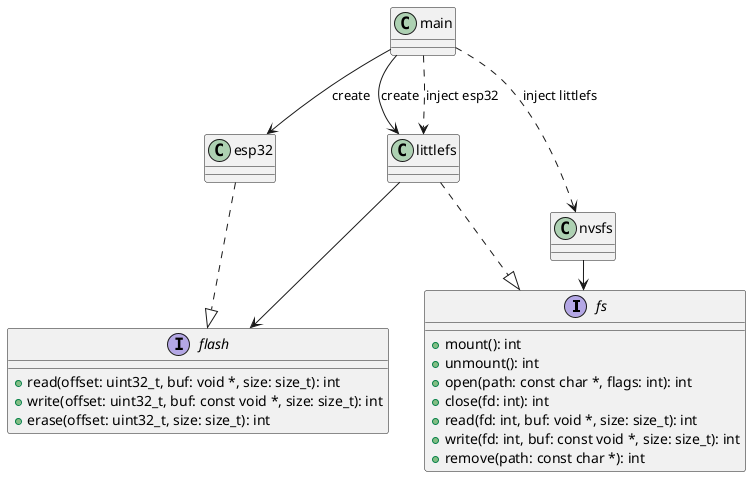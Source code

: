 @startuml
interface fs {
    +mount(): int
    +unmount(): int
    +open(path: const char *, flags: int): int
    +close(fd: int): int
    +read(fd: int, buf: void *, size: size_t): int
    +write(fd: int, buf: const void *, size: size_t): int
    +remove(path: const char *): int
}
interface flash {
    +read(offset: uint32_t, buf: void *, size: size_t): int
    +write(offset: uint32_t, buf: const void *, size: size_t): int
    +erase(offset: uint32_t, size: size_t): int
}
littlefs ..|> fs
esp32 ..|> flash
littlefs -> flash
nvsfs -> fs
main ..> nvsfs: inject littlefs
main --> littlefs: create
main ..> littlefs: inject esp32
main --> esp32: create
@enduml
